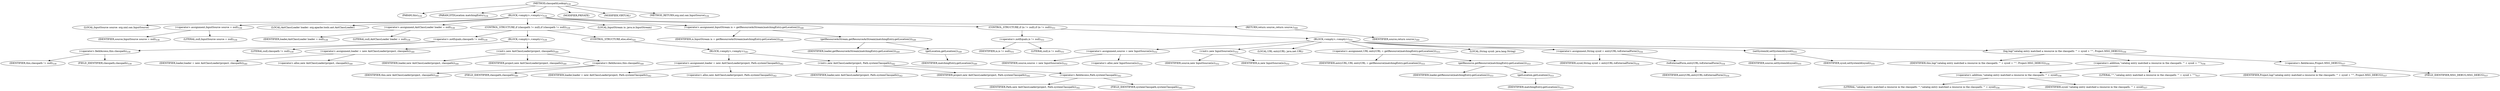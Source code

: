 digraph "classpathLookup" {  
"762" [label = <(METHOD,classpathLookup)<SUB>534</SUB>> ]
"73" [label = <(PARAM,this)<SUB>534</SUB>> ]
"763" [label = <(PARAM,DTDLocation matchingEntry)<SUB>534</SUB>> ]
"764" [label = <(BLOCK,&lt;empty&gt;,&lt;empty&gt;)<SUB>534</SUB>> ]
"71" [label = <(LOCAL,InputSource source: org.xml.sax.InputSource)> ]
"765" [label = <(&lt;operator&gt;.assignment,InputSource source = null)<SUB>536</SUB>> ]
"766" [label = <(IDENTIFIER,source,InputSource source = null)<SUB>536</SUB>> ]
"767" [label = <(LITERAL,null,InputSource source = null)<SUB>536</SUB>> ]
"68" [label = <(LOCAL,AntClassLoader loader: org.apache.tools.ant.AntClassLoader)> ]
"768" [label = <(&lt;operator&gt;.assignment,AntClassLoader loader = null)<SUB>538</SUB>> ]
"769" [label = <(IDENTIFIER,loader,AntClassLoader loader = null)<SUB>538</SUB>> ]
"770" [label = <(LITERAL,null,AntClassLoader loader = null)<SUB>538</SUB>> ]
"771" [label = <(CONTROL_STRUCTURE,if (classpath != null),if (classpath != null))<SUB>539</SUB>> ]
"772" [label = <(&lt;operator&gt;.notEquals,classpath != null)<SUB>539</SUB>> ]
"773" [label = <(&lt;operator&gt;.fieldAccess,this.classpath)<SUB>539</SUB>> ]
"774" [label = <(IDENTIFIER,this,classpath != null)<SUB>539</SUB>> ]
"775" [label = <(FIELD_IDENTIFIER,classpath,classpath)<SUB>539</SUB>> ]
"776" [label = <(LITERAL,null,classpath != null)<SUB>539</SUB>> ]
"777" [label = <(BLOCK,&lt;empty&gt;,&lt;empty&gt;)<SUB>539</SUB>> ]
"778" [label = <(&lt;operator&gt;.assignment,loader = new AntClassLoader(project, classpath))<SUB>540</SUB>> ]
"779" [label = <(IDENTIFIER,loader,loader = new AntClassLoader(project, classpath))<SUB>540</SUB>> ]
"780" [label = <(&lt;operator&gt;.alloc,new AntClassLoader(project, classpath))<SUB>540</SUB>> ]
"781" [label = <(&lt;init&gt;,new AntClassLoader(project, classpath))<SUB>540</SUB>> ]
"67" [label = <(IDENTIFIER,loader,new AntClassLoader(project, classpath))<SUB>540</SUB>> ]
"782" [label = <(IDENTIFIER,project,new AntClassLoader(project, classpath))<SUB>540</SUB>> ]
"783" [label = <(&lt;operator&gt;.fieldAccess,this.classpath)<SUB>540</SUB>> ]
"784" [label = <(IDENTIFIER,this,new AntClassLoader(project, classpath))<SUB>540</SUB>> ]
"785" [label = <(FIELD_IDENTIFIER,classpath,classpath)<SUB>540</SUB>> ]
"786" [label = <(CONTROL_STRUCTURE,else,else)<SUB>541</SUB>> ]
"787" [label = <(BLOCK,&lt;empty&gt;,&lt;empty&gt;)<SUB>541</SUB>> ]
"788" [label = <(&lt;operator&gt;.assignment,loader = new AntClassLoader(project, Path.systemClasspath))<SUB>542</SUB>> ]
"789" [label = <(IDENTIFIER,loader,loader = new AntClassLoader(project, Path.systemClasspath))<SUB>542</SUB>> ]
"790" [label = <(&lt;operator&gt;.alloc,new AntClassLoader(project, Path.systemClasspath))<SUB>542</SUB>> ]
"791" [label = <(&lt;init&gt;,new AntClassLoader(project, Path.systemClasspath))<SUB>542</SUB>> ]
"69" [label = <(IDENTIFIER,loader,new AntClassLoader(project, Path.systemClasspath))<SUB>542</SUB>> ]
"792" [label = <(IDENTIFIER,project,new AntClassLoader(project, Path.systemClasspath))<SUB>542</SUB>> ]
"793" [label = <(&lt;operator&gt;.fieldAccess,Path.systemClasspath)<SUB>542</SUB>> ]
"794" [label = <(IDENTIFIER,Path,new AntClassLoader(project, Path.systemClasspath))<SUB>542</SUB>> ]
"795" [label = <(FIELD_IDENTIFIER,systemClasspath,systemClasspath)<SUB>542</SUB>> ]
"796" [label = <(LOCAL,InputStream is: java.io.InputStream)> ]
"797" [label = <(&lt;operator&gt;.assignment,InputStream is = getResourceAsStream(matchingEntry.getLocation()))<SUB>548</SUB>> ]
"798" [label = <(IDENTIFIER,is,InputStream is = getResourceAsStream(matchingEntry.getLocation()))<SUB>548</SUB>> ]
"799" [label = <(getResourceAsStream,getResourceAsStream(matchingEntry.getLocation()))<SUB>549</SUB>> ]
"800" [label = <(IDENTIFIER,loader,getResourceAsStream(matchingEntry.getLocation()))<SUB>549</SUB>> ]
"801" [label = <(getLocation,getLocation())<SUB>549</SUB>> ]
"802" [label = <(IDENTIFIER,matchingEntry,getLocation())<SUB>549</SUB>> ]
"803" [label = <(CONTROL_STRUCTURE,if (is != null),if (is != null))<SUB>551</SUB>> ]
"804" [label = <(&lt;operator&gt;.notEquals,is != null)<SUB>551</SUB>> ]
"805" [label = <(IDENTIFIER,is,is != null)<SUB>551</SUB>> ]
"806" [label = <(LITERAL,null,is != null)<SUB>551</SUB>> ]
"807" [label = <(BLOCK,&lt;empty&gt;,&lt;empty&gt;)<SUB>551</SUB>> ]
"808" [label = <(&lt;operator&gt;.assignment,source = new InputSource(is))<SUB>552</SUB>> ]
"809" [label = <(IDENTIFIER,source,source = new InputSource(is))<SUB>552</SUB>> ]
"810" [label = <(&lt;operator&gt;.alloc,new InputSource(is))<SUB>552</SUB>> ]
"811" [label = <(&lt;init&gt;,new InputSource(is))<SUB>552</SUB>> ]
"70" [label = <(IDENTIFIER,source,new InputSource(is))<SUB>552</SUB>> ]
"812" [label = <(IDENTIFIER,is,new InputSource(is))<SUB>552</SUB>> ]
"813" [label = <(LOCAL,URL entryURL: java.net.URL)> ]
"814" [label = <(&lt;operator&gt;.assignment,URL entryURL = getResource(matchingEntry.getLocation()))<SUB>553</SUB>> ]
"815" [label = <(IDENTIFIER,entryURL,URL entryURL = getResource(matchingEntry.getLocation()))<SUB>553</SUB>> ]
"816" [label = <(getResource,getResource(matchingEntry.getLocation()))<SUB>553</SUB>> ]
"817" [label = <(IDENTIFIER,loader,getResource(matchingEntry.getLocation()))<SUB>553</SUB>> ]
"818" [label = <(getLocation,getLocation())<SUB>553</SUB>> ]
"819" [label = <(IDENTIFIER,matchingEntry,getLocation())<SUB>553</SUB>> ]
"820" [label = <(LOCAL,String sysid: java.lang.String)> ]
"821" [label = <(&lt;operator&gt;.assignment,String sysid = entryURL.toExternalForm())<SUB>554</SUB>> ]
"822" [label = <(IDENTIFIER,sysid,String sysid = entryURL.toExternalForm())<SUB>554</SUB>> ]
"823" [label = <(toExternalForm,entryURL.toExternalForm())<SUB>554</SUB>> ]
"824" [label = <(IDENTIFIER,entryURL,entryURL.toExternalForm())<SUB>554</SUB>> ]
"825" [label = <(setSystemId,setSystemId(sysid))<SUB>555</SUB>> ]
"826" [label = <(IDENTIFIER,source,setSystemId(sysid))<SUB>555</SUB>> ]
"827" [label = <(IDENTIFIER,sysid,setSystemId(sysid))<SUB>555</SUB>> ]
"828" [label = <(log,log(&quot;catalog entry matched a resource in the classpath: '&quot; + sysid + &quot;'&quot;, Project.MSG_DEBUG))<SUB>556</SUB>> ]
"72" [label = <(IDENTIFIER,this,log(&quot;catalog entry matched a resource in the classpath: '&quot; + sysid + &quot;'&quot;, Project.MSG_DEBUG))<SUB>556</SUB>> ]
"829" [label = <(&lt;operator&gt;.addition,&quot;catalog entry matched a resource in the classpath: '&quot; + sysid + &quot;'&quot;)<SUB>556</SUB>> ]
"830" [label = <(&lt;operator&gt;.addition,&quot;catalog entry matched a resource in the classpath: '&quot; + sysid)<SUB>556</SUB>> ]
"831" [label = <(LITERAL,&quot;catalog entry matched a resource in the classpath: '&quot;,&quot;catalog entry matched a resource in the classpath: '&quot; + sysid)<SUB>556</SUB>> ]
"832" [label = <(IDENTIFIER,sysid,&quot;catalog entry matched a resource in the classpath: '&quot; + sysid)<SUB>557</SUB>> ]
"833" [label = <(LITERAL,&quot;'&quot;,&quot;catalog entry matched a resource in the classpath: '&quot; + sysid + &quot;'&quot;)<SUB>557</SUB>> ]
"834" [label = <(&lt;operator&gt;.fieldAccess,Project.MSG_DEBUG)<SUB>557</SUB>> ]
"835" [label = <(IDENTIFIER,Project,log(&quot;catalog entry matched a resource in the classpath: '&quot; + sysid + &quot;'&quot;, Project.MSG_DEBUG))<SUB>557</SUB>> ]
"836" [label = <(FIELD_IDENTIFIER,MSG_DEBUG,MSG_DEBUG)<SUB>557</SUB>> ]
"837" [label = <(RETURN,return source;,return source;)<SUB>560</SUB>> ]
"838" [label = <(IDENTIFIER,source,return source;)<SUB>560</SUB>> ]
"839" [label = <(MODIFIER,PRIVATE)> ]
"840" [label = <(MODIFIER,VIRTUAL)> ]
"841" [label = <(METHOD_RETURN,org.xml.sax.InputSource)<SUB>534</SUB>> ]
  "762" -> "73" 
  "762" -> "763" 
  "762" -> "764" 
  "762" -> "839" 
  "762" -> "840" 
  "762" -> "841" 
  "764" -> "71" 
  "764" -> "765" 
  "764" -> "68" 
  "764" -> "768" 
  "764" -> "771" 
  "764" -> "796" 
  "764" -> "797" 
  "764" -> "803" 
  "764" -> "837" 
  "765" -> "766" 
  "765" -> "767" 
  "768" -> "769" 
  "768" -> "770" 
  "771" -> "772" 
  "771" -> "777" 
  "771" -> "786" 
  "772" -> "773" 
  "772" -> "776" 
  "773" -> "774" 
  "773" -> "775" 
  "777" -> "778" 
  "777" -> "781" 
  "778" -> "779" 
  "778" -> "780" 
  "781" -> "67" 
  "781" -> "782" 
  "781" -> "783" 
  "783" -> "784" 
  "783" -> "785" 
  "786" -> "787" 
  "787" -> "788" 
  "787" -> "791" 
  "788" -> "789" 
  "788" -> "790" 
  "791" -> "69" 
  "791" -> "792" 
  "791" -> "793" 
  "793" -> "794" 
  "793" -> "795" 
  "797" -> "798" 
  "797" -> "799" 
  "799" -> "800" 
  "799" -> "801" 
  "801" -> "802" 
  "803" -> "804" 
  "803" -> "807" 
  "804" -> "805" 
  "804" -> "806" 
  "807" -> "808" 
  "807" -> "811" 
  "807" -> "813" 
  "807" -> "814" 
  "807" -> "820" 
  "807" -> "821" 
  "807" -> "825" 
  "807" -> "828" 
  "808" -> "809" 
  "808" -> "810" 
  "811" -> "70" 
  "811" -> "812" 
  "814" -> "815" 
  "814" -> "816" 
  "816" -> "817" 
  "816" -> "818" 
  "818" -> "819" 
  "821" -> "822" 
  "821" -> "823" 
  "823" -> "824" 
  "825" -> "826" 
  "825" -> "827" 
  "828" -> "72" 
  "828" -> "829" 
  "828" -> "834" 
  "829" -> "830" 
  "829" -> "833" 
  "830" -> "831" 
  "830" -> "832" 
  "834" -> "835" 
  "834" -> "836" 
  "837" -> "838" 
}

